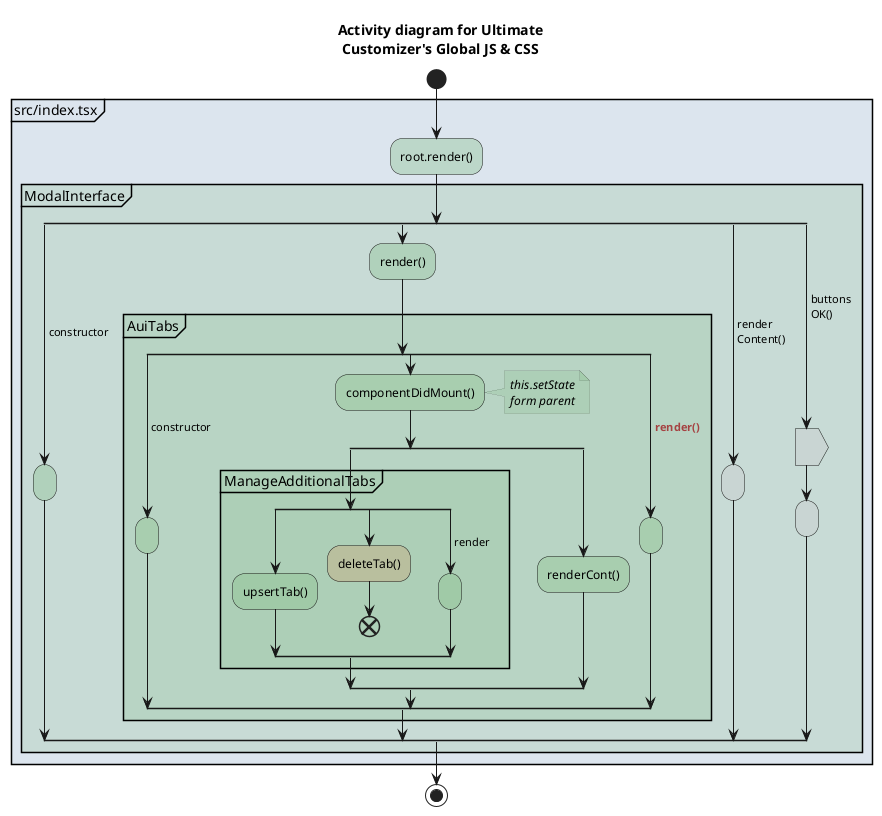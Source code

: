 @startuml architecture-src-index
skinparam BackgroundColor #FFFFFF66
skinparam activity {
  BackgroundColor       #8EC29166
  BackgroundColor<<b>>  #81A2BE44
  BackgroundColor<<gr>> #CCCCCC66
  BackgroundColor<<h>>  #00000000
  BackgroundColor<<r>>  #DE935F44
  BorderColor<<h>> #00000000
  'Styling for Conditionals:
  DiamondBackgroundColor #81A2BE44
}
skinparam note {
  BackgroundColor #8EC29144
  BorderThickness 0
  FontSize 12
  FontStyle italic
}
skinparam partition {
  BackgroundColor      #81A2BE44
  BackgroundColor<<g>> #8EC29144
  BackgroundColor<<r>> #DE935F44
}

title Activity diagram for Ultimate\n\
Customizer's Global JS & CSS
start
partition "src/index.tsx" {
  :root.render();
  partition ModalInterface <<g>> {
  split
    ->constructor;
    :;
  split again
    :render();
    partition AuiTabs <<g>> {
      split
        ->constructor;
        :;
      split again
        :componentDidMount();
        note right
          this.setState
          form parent
        end note
        split
          partition ManageAdditionalTabs <<g>> {
            split
              :upsertTab();
            split again
              <<r>>:deleteTab();
              end
            split again
              ->render;
              :;
            end split
          }
        split again
          :renderCont();
        end split
      split again
        -><b><color:#A54242>render();
        :;
      end split
    }
  split again
  ->render\nContent();
    <<gr>>:;
  split again
    ->buttons\nOK()\n;
    <<gr>>:>
    <<gr>>:;
  end split
  }
}
stop
@enduml